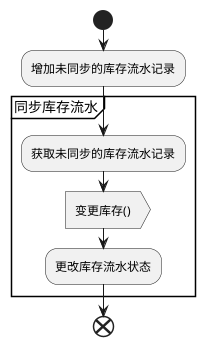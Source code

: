 @startuml

start
:增加未同步的库存流水记录;

partition 同步库存流水 {
    :获取未同步的库存流水记录;
    :变更库存()>
    :更改库存流水状态;
}

end
@enduml